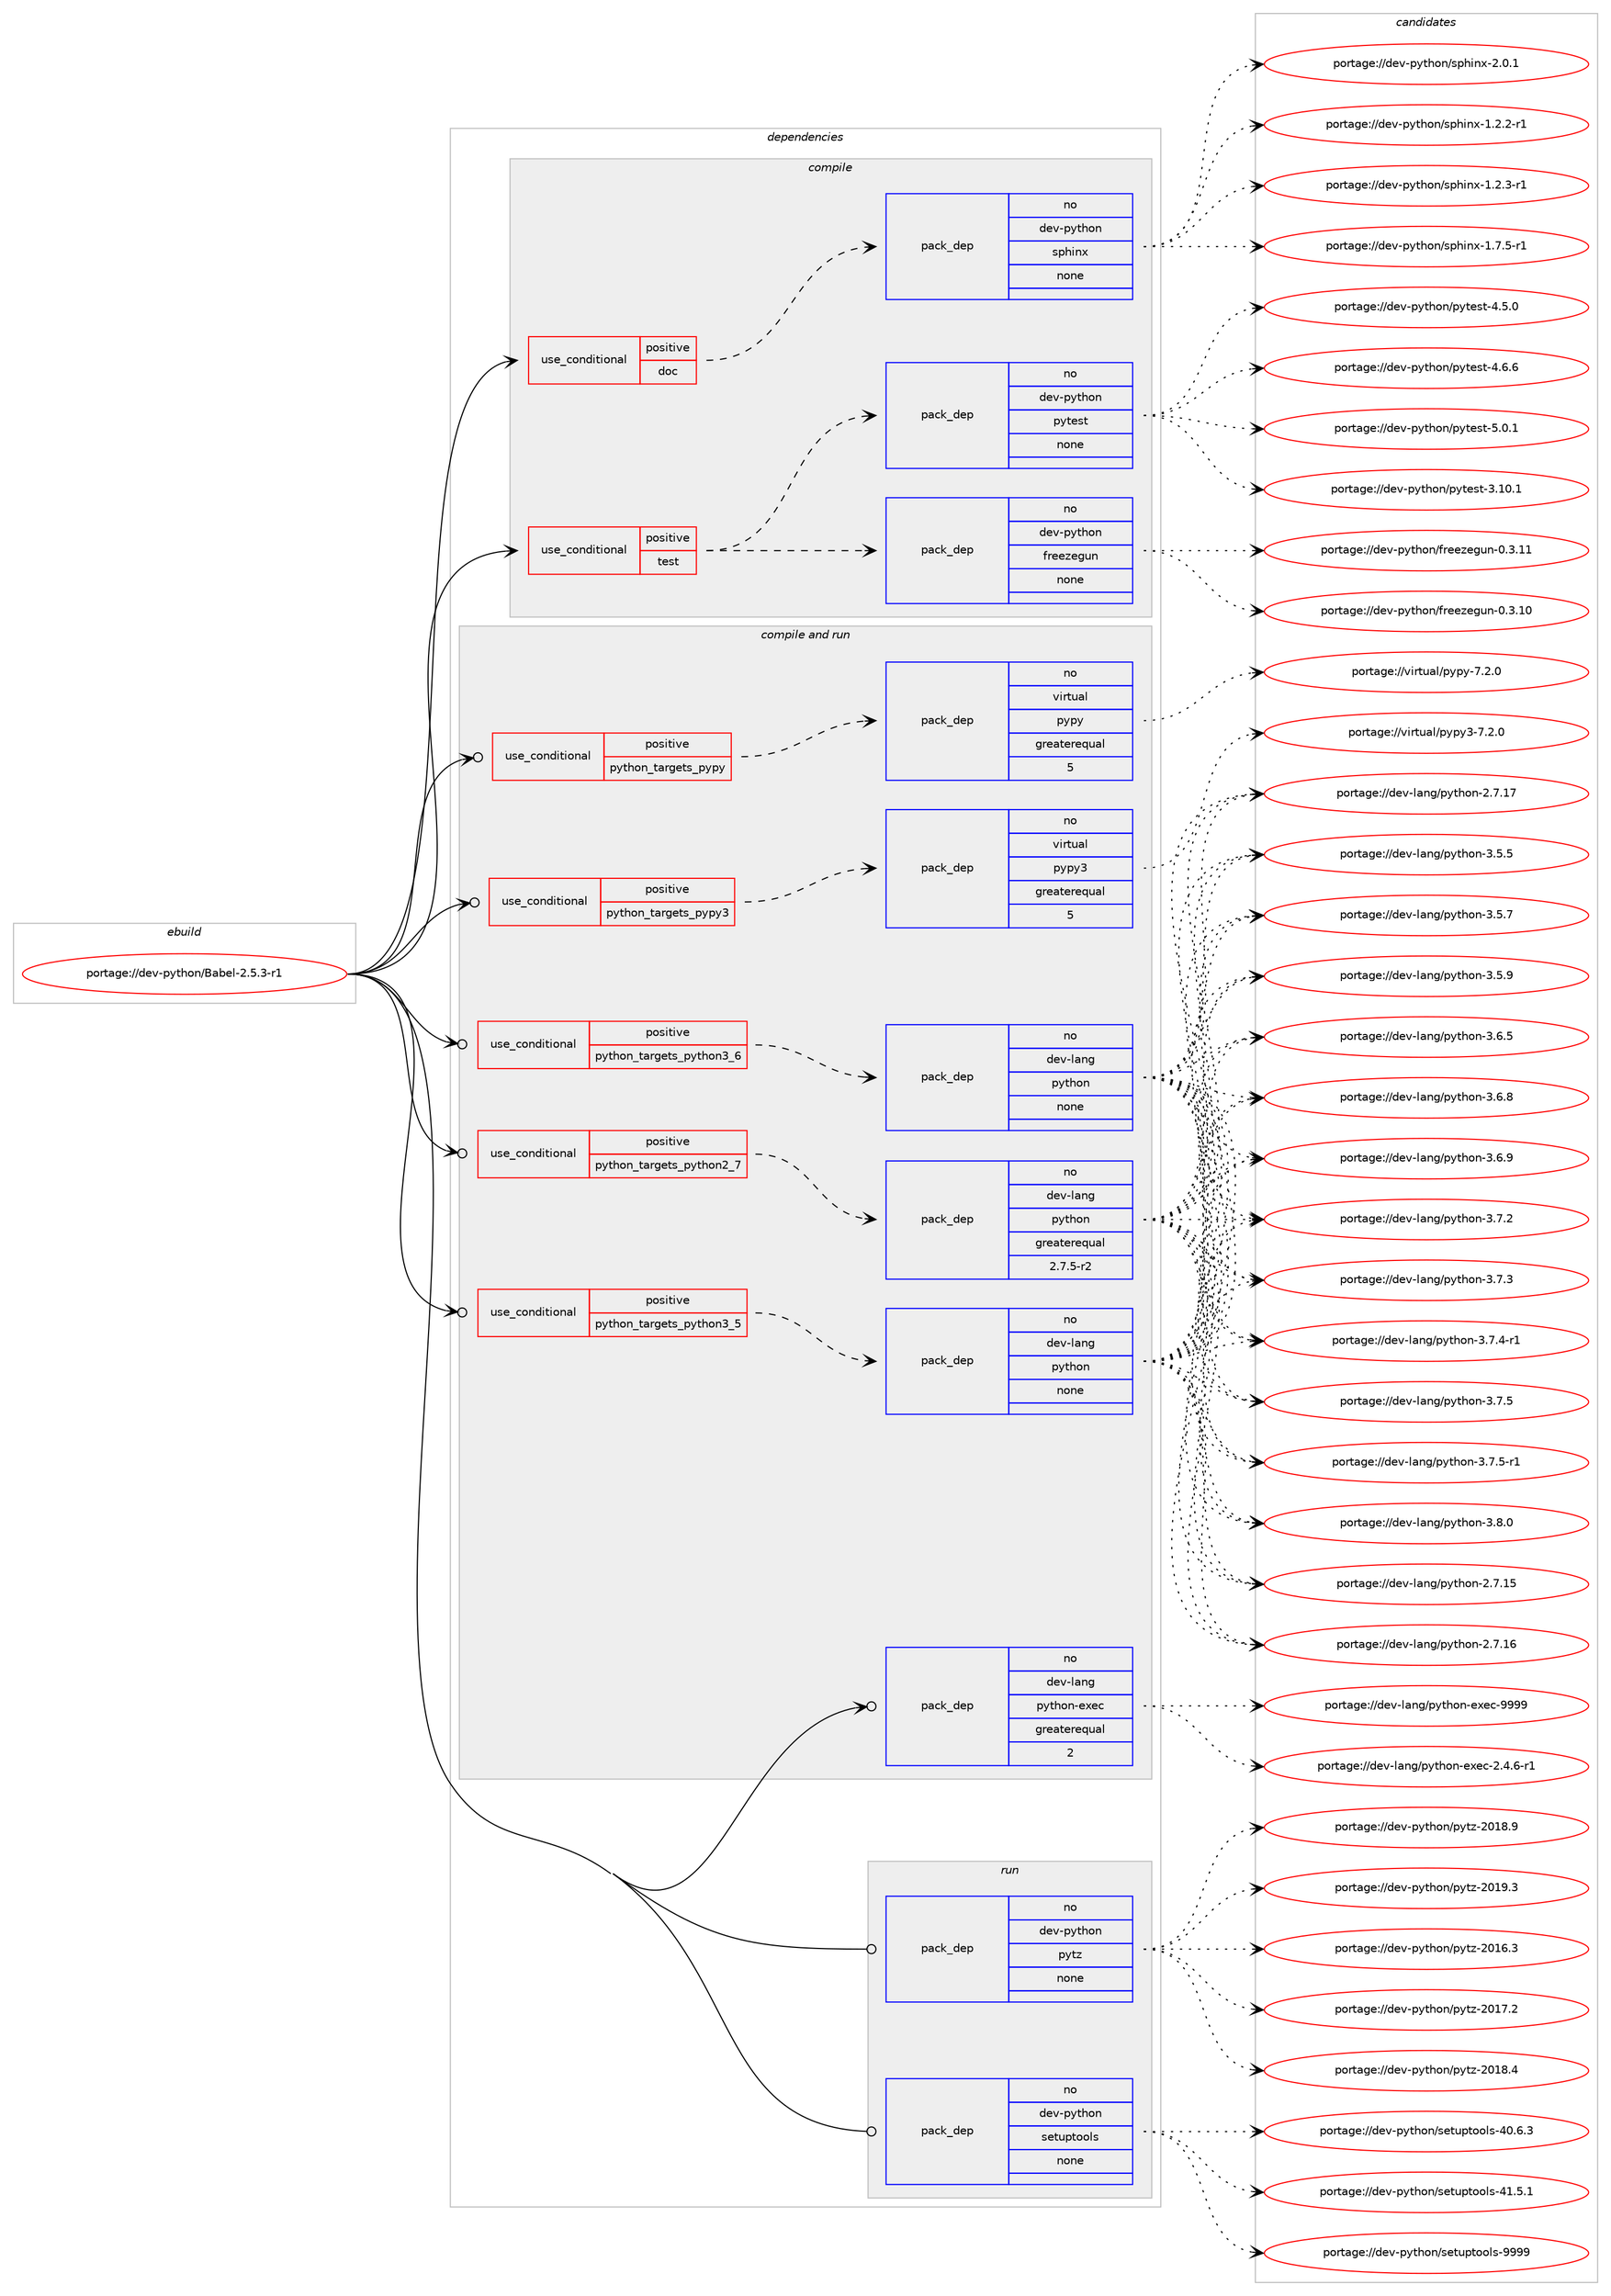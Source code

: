 digraph prolog {

# *************
# Graph options
# *************

newrank=true;
concentrate=true;
compound=true;
graph [rankdir=LR,fontname=Helvetica,fontsize=10,ranksep=1.5];#, ranksep=2.5, nodesep=0.2];
edge  [arrowhead=vee];
node  [fontname=Helvetica,fontsize=10];

# **********
# The ebuild
# **********

subgraph cluster_leftcol {
color=gray;
rank=same;
label=<<i>ebuild</i>>;
id [label="portage://dev-python/Babel-2.5.3-r1", color=red, width=4, href="../dev-python/Babel-2.5.3-r1.svg"];
}

# ****************
# The dependencies
# ****************

subgraph cluster_midcol {
color=gray;
label=<<i>dependencies</i>>;
subgraph cluster_compile {
fillcolor="#eeeeee";
style=filled;
label=<<i>compile</i>>;
subgraph cond24823 {
dependency127286 [label=<<TABLE BORDER="0" CELLBORDER="1" CELLSPACING="0" CELLPADDING="4"><TR><TD ROWSPAN="3" CELLPADDING="10">use_conditional</TD></TR><TR><TD>positive</TD></TR><TR><TD>doc</TD></TR></TABLE>>, shape=none, color=red];
subgraph pack99160 {
dependency127287 [label=<<TABLE BORDER="0" CELLBORDER="1" CELLSPACING="0" CELLPADDING="4" WIDTH="220"><TR><TD ROWSPAN="6" CELLPADDING="30">pack_dep</TD></TR><TR><TD WIDTH="110">no</TD></TR><TR><TD>dev-python</TD></TR><TR><TD>sphinx</TD></TR><TR><TD>none</TD></TR><TR><TD></TD></TR></TABLE>>, shape=none, color=blue];
}
dependency127286:e -> dependency127287:w [weight=20,style="dashed",arrowhead="vee"];
}
id:e -> dependency127286:w [weight=20,style="solid",arrowhead="vee"];
subgraph cond24824 {
dependency127288 [label=<<TABLE BORDER="0" CELLBORDER="1" CELLSPACING="0" CELLPADDING="4"><TR><TD ROWSPAN="3" CELLPADDING="10">use_conditional</TD></TR><TR><TD>positive</TD></TR><TR><TD>test</TD></TR></TABLE>>, shape=none, color=red];
subgraph pack99161 {
dependency127289 [label=<<TABLE BORDER="0" CELLBORDER="1" CELLSPACING="0" CELLPADDING="4" WIDTH="220"><TR><TD ROWSPAN="6" CELLPADDING="30">pack_dep</TD></TR><TR><TD WIDTH="110">no</TD></TR><TR><TD>dev-python</TD></TR><TR><TD>freezegun</TD></TR><TR><TD>none</TD></TR><TR><TD></TD></TR></TABLE>>, shape=none, color=blue];
}
dependency127288:e -> dependency127289:w [weight=20,style="dashed",arrowhead="vee"];
subgraph pack99162 {
dependency127290 [label=<<TABLE BORDER="0" CELLBORDER="1" CELLSPACING="0" CELLPADDING="4" WIDTH="220"><TR><TD ROWSPAN="6" CELLPADDING="30">pack_dep</TD></TR><TR><TD WIDTH="110">no</TD></TR><TR><TD>dev-python</TD></TR><TR><TD>pytest</TD></TR><TR><TD>none</TD></TR><TR><TD></TD></TR></TABLE>>, shape=none, color=blue];
}
dependency127288:e -> dependency127290:w [weight=20,style="dashed",arrowhead="vee"];
}
id:e -> dependency127288:w [weight=20,style="solid",arrowhead="vee"];
}
subgraph cluster_compileandrun {
fillcolor="#eeeeee";
style=filled;
label=<<i>compile and run</i>>;
subgraph cond24825 {
dependency127291 [label=<<TABLE BORDER="0" CELLBORDER="1" CELLSPACING="0" CELLPADDING="4"><TR><TD ROWSPAN="3" CELLPADDING="10">use_conditional</TD></TR><TR><TD>positive</TD></TR><TR><TD>python_targets_pypy</TD></TR></TABLE>>, shape=none, color=red];
subgraph pack99163 {
dependency127292 [label=<<TABLE BORDER="0" CELLBORDER="1" CELLSPACING="0" CELLPADDING="4" WIDTH="220"><TR><TD ROWSPAN="6" CELLPADDING="30">pack_dep</TD></TR><TR><TD WIDTH="110">no</TD></TR><TR><TD>virtual</TD></TR><TR><TD>pypy</TD></TR><TR><TD>greaterequal</TD></TR><TR><TD>5</TD></TR></TABLE>>, shape=none, color=blue];
}
dependency127291:e -> dependency127292:w [weight=20,style="dashed",arrowhead="vee"];
}
id:e -> dependency127291:w [weight=20,style="solid",arrowhead="odotvee"];
subgraph cond24826 {
dependency127293 [label=<<TABLE BORDER="0" CELLBORDER="1" CELLSPACING="0" CELLPADDING="4"><TR><TD ROWSPAN="3" CELLPADDING="10">use_conditional</TD></TR><TR><TD>positive</TD></TR><TR><TD>python_targets_pypy3</TD></TR></TABLE>>, shape=none, color=red];
subgraph pack99164 {
dependency127294 [label=<<TABLE BORDER="0" CELLBORDER="1" CELLSPACING="0" CELLPADDING="4" WIDTH="220"><TR><TD ROWSPAN="6" CELLPADDING="30">pack_dep</TD></TR><TR><TD WIDTH="110">no</TD></TR><TR><TD>virtual</TD></TR><TR><TD>pypy3</TD></TR><TR><TD>greaterequal</TD></TR><TR><TD>5</TD></TR></TABLE>>, shape=none, color=blue];
}
dependency127293:e -> dependency127294:w [weight=20,style="dashed",arrowhead="vee"];
}
id:e -> dependency127293:w [weight=20,style="solid",arrowhead="odotvee"];
subgraph cond24827 {
dependency127295 [label=<<TABLE BORDER="0" CELLBORDER="1" CELLSPACING="0" CELLPADDING="4"><TR><TD ROWSPAN="3" CELLPADDING="10">use_conditional</TD></TR><TR><TD>positive</TD></TR><TR><TD>python_targets_python2_7</TD></TR></TABLE>>, shape=none, color=red];
subgraph pack99165 {
dependency127296 [label=<<TABLE BORDER="0" CELLBORDER="1" CELLSPACING="0" CELLPADDING="4" WIDTH="220"><TR><TD ROWSPAN="6" CELLPADDING="30">pack_dep</TD></TR><TR><TD WIDTH="110">no</TD></TR><TR><TD>dev-lang</TD></TR><TR><TD>python</TD></TR><TR><TD>greaterequal</TD></TR><TR><TD>2.7.5-r2</TD></TR></TABLE>>, shape=none, color=blue];
}
dependency127295:e -> dependency127296:w [weight=20,style="dashed",arrowhead="vee"];
}
id:e -> dependency127295:w [weight=20,style="solid",arrowhead="odotvee"];
subgraph cond24828 {
dependency127297 [label=<<TABLE BORDER="0" CELLBORDER="1" CELLSPACING="0" CELLPADDING="4"><TR><TD ROWSPAN="3" CELLPADDING="10">use_conditional</TD></TR><TR><TD>positive</TD></TR><TR><TD>python_targets_python3_5</TD></TR></TABLE>>, shape=none, color=red];
subgraph pack99166 {
dependency127298 [label=<<TABLE BORDER="0" CELLBORDER="1" CELLSPACING="0" CELLPADDING="4" WIDTH="220"><TR><TD ROWSPAN="6" CELLPADDING="30">pack_dep</TD></TR><TR><TD WIDTH="110">no</TD></TR><TR><TD>dev-lang</TD></TR><TR><TD>python</TD></TR><TR><TD>none</TD></TR><TR><TD></TD></TR></TABLE>>, shape=none, color=blue];
}
dependency127297:e -> dependency127298:w [weight=20,style="dashed",arrowhead="vee"];
}
id:e -> dependency127297:w [weight=20,style="solid",arrowhead="odotvee"];
subgraph cond24829 {
dependency127299 [label=<<TABLE BORDER="0" CELLBORDER="1" CELLSPACING="0" CELLPADDING="4"><TR><TD ROWSPAN="3" CELLPADDING="10">use_conditional</TD></TR><TR><TD>positive</TD></TR><TR><TD>python_targets_python3_6</TD></TR></TABLE>>, shape=none, color=red];
subgraph pack99167 {
dependency127300 [label=<<TABLE BORDER="0" CELLBORDER="1" CELLSPACING="0" CELLPADDING="4" WIDTH="220"><TR><TD ROWSPAN="6" CELLPADDING="30">pack_dep</TD></TR><TR><TD WIDTH="110">no</TD></TR><TR><TD>dev-lang</TD></TR><TR><TD>python</TD></TR><TR><TD>none</TD></TR><TR><TD></TD></TR></TABLE>>, shape=none, color=blue];
}
dependency127299:e -> dependency127300:w [weight=20,style="dashed",arrowhead="vee"];
}
id:e -> dependency127299:w [weight=20,style="solid",arrowhead="odotvee"];
subgraph pack99168 {
dependency127301 [label=<<TABLE BORDER="0" CELLBORDER="1" CELLSPACING="0" CELLPADDING="4" WIDTH="220"><TR><TD ROWSPAN="6" CELLPADDING="30">pack_dep</TD></TR><TR><TD WIDTH="110">no</TD></TR><TR><TD>dev-lang</TD></TR><TR><TD>python-exec</TD></TR><TR><TD>greaterequal</TD></TR><TR><TD>2</TD></TR></TABLE>>, shape=none, color=blue];
}
id:e -> dependency127301:w [weight=20,style="solid",arrowhead="odotvee"];
}
subgraph cluster_run {
fillcolor="#eeeeee";
style=filled;
label=<<i>run</i>>;
subgraph pack99169 {
dependency127302 [label=<<TABLE BORDER="0" CELLBORDER="1" CELLSPACING="0" CELLPADDING="4" WIDTH="220"><TR><TD ROWSPAN="6" CELLPADDING="30">pack_dep</TD></TR><TR><TD WIDTH="110">no</TD></TR><TR><TD>dev-python</TD></TR><TR><TD>pytz</TD></TR><TR><TD>none</TD></TR><TR><TD></TD></TR></TABLE>>, shape=none, color=blue];
}
id:e -> dependency127302:w [weight=20,style="solid",arrowhead="odot"];
subgraph pack99170 {
dependency127303 [label=<<TABLE BORDER="0" CELLBORDER="1" CELLSPACING="0" CELLPADDING="4" WIDTH="220"><TR><TD ROWSPAN="6" CELLPADDING="30">pack_dep</TD></TR><TR><TD WIDTH="110">no</TD></TR><TR><TD>dev-python</TD></TR><TR><TD>setuptools</TD></TR><TR><TD>none</TD></TR><TR><TD></TD></TR></TABLE>>, shape=none, color=blue];
}
id:e -> dependency127303:w [weight=20,style="solid",arrowhead="odot"];
}
}

# **************
# The candidates
# **************

subgraph cluster_choices {
rank=same;
color=gray;
label=<<i>candidates</i>>;

subgraph choice99160 {
color=black;
nodesep=1;
choiceportage10010111845112121116104111110471151121041051101204549465046504511449 [label="portage://dev-python/sphinx-1.2.2-r1", color=red, width=4,href="../dev-python/sphinx-1.2.2-r1.svg"];
choiceportage10010111845112121116104111110471151121041051101204549465046514511449 [label="portage://dev-python/sphinx-1.2.3-r1", color=red, width=4,href="../dev-python/sphinx-1.2.3-r1.svg"];
choiceportage10010111845112121116104111110471151121041051101204549465546534511449 [label="portage://dev-python/sphinx-1.7.5-r1", color=red, width=4,href="../dev-python/sphinx-1.7.5-r1.svg"];
choiceportage1001011184511212111610411111047115112104105110120455046484649 [label="portage://dev-python/sphinx-2.0.1", color=red, width=4,href="../dev-python/sphinx-2.0.1.svg"];
dependency127287:e -> choiceportage10010111845112121116104111110471151121041051101204549465046504511449:w [style=dotted,weight="100"];
dependency127287:e -> choiceportage10010111845112121116104111110471151121041051101204549465046514511449:w [style=dotted,weight="100"];
dependency127287:e -> choiceportage10010111845112121116104111110471151121041051101204549465546534511449:w [style=dotted,weight="100"];
dependency127287:e -> choiceportage1001011184511212111610411111047115112104105110120455046484649:w [style=dotted,weight="100"];
}
subgraph choice99161 {
color=black;
nodesep=1;
choiceportage100101118451121211161041111104710211410110112210110311711045484651464948 [label="portage://dev-python/freezegun-0.3.10", color=red, width=4,href="../dev-python/freezegun-0.3.10.svg"];
choiceportage100101118451121211161041111104710211410110112210110311711045484651464949 [label="portage://dev-python/freezegun-0.3.11", color=red, width=4,href="../dev-python/freezegun-0.3.11.svg"];
dependency127289:e -> choiceportage100101118451121211161041111104710211410110112210110311711045484651464948:w [style=dotted,weight="100"];
dependency127289:e -> choiceportage100101118451121211161041111104710211410110112210110311711045484651464949:w [style=dotted,weight="100"];
}
subgraph choice99162 {
color=black;
nodesep=1;
choiceportage100101118451121211161041111104711212111610111511645514649484649 [label="portage://dev-python/pytest-3.10.1", color=red, width=4,href="../dev-python/pytest-3.10.1.svg"];
choiceportage1001011184511212111610411111047112121116101115116455246534648 [label="portage://dev-python/pytest-4.5.0", color=red, width=4,href="../dev-python/pytest-4.5.0.svg"];
choiceportage1001011184511212111610411111047112121116101115116455246544654 [label="portage://dev-python/pytest-4.6.6", color=red, width=4,href="../dev-python/pytest-4.6.6.svg"];
choiceportage1001011184511212111610411111047112121116101115116455346484649 [label="portage://dev-python/pytest-5.0.1", color=red, width=4,href="../dev-python/pytest-5.0.1.svg"];
dependency127290:e -> choiceportage100101118451121211161041111104711212111610111511645514649484649:w [style=dotted,weight="100"];
dependency127290:e -> choiceportage1001011184511212111610411111047112121116101115116455246534648:w [style=dotted,weight="100"];
dependency127290:e -> choiceportage1001011184511212111610411111047112121116101115116455246544654:w [style=dotted,weight="100"];
dependency127290:e -> choiceportage1001011184511212111610411111047112121116101115116455346484649:w [style=dotted,weight="100"];
}
subgraph choice99163 {
color=black;
nodesep=1;
choiceportage1181051141161179710847112121112121455546504648 [label="portage://virtual/pypy-7.2.0", color=red, width=4,href="../virtual/pypy-7.2.0.svg"];
dependency127292:e -> choiceportage1181051141161179710847112121112121455546504648:w [style=dotted,weight="100"];
}
subgraph choice99164 {
color=black;
nodesep=1;
choiceportage118105114116117971084711212111212151455546504648 [label="portage://virtual/pypy3-7.2.0", color=red, width=4,href="../virtual/pypy3-7.2.0.svg"];
dependency127294:e -> choiceportage118105114116117971084711212111212151455546504648:w [style=dotted,weight="100"];
}
subgraph choice99165 {
color=black;
nodesep=1;
choiceportage10010111845108971101034711212111610411111045504655464953 [label="portage://dev-lang/python-2.7.15", color=red, width=4,href="../dev-lang/python-2.7.15.svg"];
choiceportage10010111845108971101034711212111610411111045504655464954 [label="portage://dev-lang/python-2.7.16", color=red, width=4,href="../dev-lang/python-2.7.16.svg"];
choiceportage10010111845108971101034711212111610411111045504655464955 [label="portage://dev-lang/python-2.7.17", color=red, width=4,href="../dev-lang/python-2.7.17.svg"];
choiceportage100101118451089711010347112121116104111110455146534653 [label="portage://dev-lang/python-3.5.5", color=red, width=4,href="../dev-lang/python-3.5.5.svg"];
choiceportage100101118451089711010347112121116104111110455146534655 [label="portage://dev-lang/python-3.5.7", color=red, width=4,href="../dev-lang/python-3.5.7.svg"];
choiceportage100101118451089711010347112121116104111110455146534657 [label="portage://dev-lang/python-3.5.9", color=red, width=4,href="../dev-lang/python-3.5.9.svg"];
choiceportage100101118451089711010347112121116104111110455146544653 [label="portage://dev-lang/python-3.6.5", color=red, width=4,href="../dev-lang/python-3.6.5.svg"];
choiceportage100101118451089711010347112121116104111110455146544656 [label="portage://dev-lang/python-3.6.8", color=red, width=4,href="../dev-lang/python-3.6.8.svg"];
choiceportage100101118451089711010347112121116104111110455146544657 [label="portage://dev-lang/python-3.6.9", color=red, width=4,href="../dev-lang/python-3.6.9.svg"];
choiceportage100101118451089711010347112121116104111110455146554650 [label="portage://dev-lang/python-3.7.2", color=red, width=4,href="../dev-lang/python-3.7.2.svg"];
choiceportage100101118451089711010347112121116104111110455146554651 [label="portage://dev-lang/python-3.7.3", color=red, width=4,href="../dev-lang/python-3.7.3.svg"];
choiceportage1001011184510897110103471121211161041111104551465546524511449 [label="portage://dev-lang/python-3.7.4-r1", color=red, width=4,href="../dev-lang/python-3.7.4-r1.svg"];
choiceportage100101118451089711010347112121116104111110455146554653 [label="portage://dev-lang/python-3.7.5", color=red, width=4,href="../dev-lang/python-3.7.5.svg"];
choiceportage1001011184510897110103471121211161041111104551465546534511449 [label="portage://dev-lang/python-3.7.5-r1", color=red, width=4,href="../dev-lang/python-3.7.5-r1.svg"];
choiceportage100101118451089711010347112121116104111110455146564648 [label="portage://dev-lang/python-3.8.0", color=red, width=4,href="../dev-lang/python-3.8.0.svg"];
dependency127296:e -> choiceportage10010111845108971101034711212111610411111045504655464953:w [style=dotted,weight="100"];
dependency127296:e -> choiceportage10010111845108971101034711212111610411111045504655464954:w [style=dotted,weight="100"];
dependency127296:e -> choiceportage10010111845108971101034711212111610411111045504655464955:w [style=dotted,weight="100"];
dependency127296:e -> choiceportage100101118451089711010347112121116104111110455146534653:w [style=dotted,weight="100"];
dependency127296:e -> choiceportage100101118451089711010347112121116104111110455146534655:w [style=dotted,weight="100"];
dependency127296:e -> choiceportage100101118451089711010347112121116104111110455146534657:w [style=dotted,weight="100"];
dependency127296:e -> choiceportage100101118451089711010347112121116104111110455146544653:w [style=dotted,weight="100"];
dependency127296:e -> choiceportage100101118451089711010347112121116104111110455146544656:w [style=dotted,weight="100"];
dependency127296:e -> choiceportage100101118451089711010347112121116104111110455146544657:w [style=dotted,weight="100"];
dependency127296:e -> choiceportage100101118451089711010347112121116104111110455146554650:w [style=dotted,weight="100"];
dependency127296:e -> choiceportage100101118451089711010347112121116104111110455146554651:w [style=dotted,weight="100"];
dependency127296:e -> choiceportage1001011184510897110103471121211161041111104551465546524511449:w [style=dotted,weight="100"];
dependency127296:e -> choiceportage100101118451089711010347112121116104111110455146554653:w [style=dotted,weight="100"];
dependency127296:e -> choiceportage1001011184510897110103471121211161041111104551465546534511449:w [style=dotted,weight="100"];
dependency127296:e -> choiceportage100101118451089711010347112121116104111110455146564648:w [style=dotted,weight="100"];
}
subgraph choice99166 {
color=black;
nodesep=1;
choiceportage10010111845108971101034711212111610411111045504655464953 [label="portage://dev-lang/python-2.7.15", color=red, width=4,href="../dev-lang/python-2.7.15.svg"];
choiceportage10010111845108971101034711212111610411111045504655464954 [label="portage://dev-lang/python-2.7.16", color=red, width=4,href="../dev-lang/python-2.7.16.svg"];
choiceportage10010111845108971101034711212111610411111045504655464955 [label="portage://dev-lang/python-2.7.17", color=red, width=4,href="../dev-lang/python-2.7.17.svg"];
choiceportage100101118451089711010347112121116104111110455146534653 [label="portage://dev-lang/python-3.5.5", color=red, width=4,href="../dev-lang/python-3.5.5.svg"];
choiceportage100101118451089711010347112121116104111110455146534655 [label="portage://dev-lang/python-3.5.7", color=red, width=4,href="../dev-lang/python-3.5.7.svg"];
choiceportage100101118451089711010347112121116104111110455146534657 [label="portage://dev-lang/python-3.5.9", color=red, width=4,href="../dev-lang/python-3.5.9.svg"];
choiceportage100101118451089711010347112121116104111110455146544653 [label="portage://dev-lang/python-3.6.5", color=red, width=4,href="../dev-lang/python-3.6.5.svg"];
choiceportage100101118451089711010347112121116104111110455146544656 [label="portage://dev-lang/python-3.6.8", color=red, width=4,href="../dev-lang/python-3.6.8.svg"];
choiceportage100101118451089711010347112121116104111110455146544657 [label="portage://dev-lang/python-3.6.9", color=red, width=4,href="../dev-lang/python-3.6.9.svg"];
choiceportage100101118451089711010347112121116104111110455146554650 [label="portage://dev-lang/python-3.7.2", color=red, width=4,href="../dev-lang/python-3.7.2.svg"];
choiceportage100101118451089711010347112121116104111110455146554651 [label="portage://dev-lang/python-3.7.3", color=red, width=4,href="../dev-lang/python-3.7.3.svg"];
choiceportage1001011184510897110103471121211161041111104551465546524511449 [label="portage://dev-lang/python-3.7.4-r1", color=red, width=4,href="../dev-lang/python-3.7.4-r1.svg"];
choiceportage100101118451089711010347112121116104111110455146554653 [label="portage://dev-lang/python-3.7.5", color=red, width=4,href="../dev-lang/python-3.7.5.svg"];
choiceportage1001011184510897110103471121211161041111104551465546534511449 [label="portage://dev-lang/python-3.7.5-r1", color=red, width=4,href="../dev-lang/python-3.7.5-r1.svg"];
choiceportage100101118451089711010347112121116104111110455146564648 [label="portage://dev-lang/python-3.8.0", color=red, width=4,href="../dev-lang/python-3.8.0.svg"];
dependency127298:e -> choiceportage10010111845108971101034711212111610411111045504655464953:w [style=dotted,weight="100"];
dependency127298:e -> choiceportage10010111845108971101034711212111610411111045504655464954:w [style=dotted,weight="100"];
dependency127298:e -> choiceportage10010111845108971101034711212111610411111045504655464955:w [style=dotted,weight="100"];
dependency127298:e -> choiceportage100101118451089711010347112121116104111110455146534653:w [style=dotted,weight="100"];
dependency127298:e -> choiceportage100101118451089711010347112121116104111110455146534655:w [style=dotted,weight="100"];
dependency127298:e -> choiceportage100101118451089711010347112121116104111110455146534657:w [style=dotted,weight="100"];
dependency127298:e -> choiceportage100101118451089711010347112121116104111110455146544653:w [style=dotted,weight="100"];
dependency127298:e -> choiceportage100101118451089711010347112121116104111110455146544656:w [style=dotted,weight="100"];
dependency127298:e -> choiceportage100101118451089711010347112121116104111110455146544657:w [style=dotted,weight="100"];
dependency127298:e -> choiceportage100101118451089711010347112121116104111110455146554650:w [style=dotted,weight="100"];
dependency127298:e -> choiceportage100101118451089711010347112121116104111110455146554651:w [style=dotted,weight="100"];
dependency127298:e -> choiceportage1001011184510897110103471121211161041111104551465546524511449:w [style=dotted,weight="100"];
dependency127298:e -> choiceportage100101118451089711010347112121116104111110455146554653:w [style=dotted,weight="100"];
dependency127298:e -> choiceportage1001011184510897110103471121211161041111104551465546534511449:w [style=dotted,weight="100"];
dependency127298:e -> choiceportage100101118451089711010347112121116104111110455146564648:w [style=dotted,weight="100"];
}
subgraph choice99167 {
color=black;
nodesep=1;
choiceportage10010111845108971101034711212111610411111045504655464953 [label="portage://dev-lang/python-2.7.15", color=red, width=4,href="../dev-lang/python-2.7.15.svg"];
choiceportage10010111845108971101034711212111610411111045504655464954 [label="portage://dev-lang/python-2.7.16", color=red, width=4,href="../dev-lang/python-2.7.16.svg"];
choiceportage10010111845108971101034711212111610411111045504655464955 [label="portage://dev-lang/python-2.7.17", color=red, width=4,href="../dev-lang/python-2.7.17.svg"];
choiceportage100101118451089711010347112121116104111110455146534653 [label="portage://dev-lang/python-3.5.5", color=red, width=4,href="../dev-lang/python-3.5.5.svg"];
choiceportage100101118451089711010347112121116104111110455146534655 [label="portage://dev-lang/python-3.5.7", color=red, width=4,href="../dev-lang/python-3.5.7.svg"];
choiceportage100101118451089711010347112121116104111110455146534657 [label="portage://dev-lang/python-3.5.9", color=red, width=4,href="../dev-lang/python-3.5.9.svg"];
choiceportage100101118451089711010347112121116104111110455146544653 [label="portage://dev-lang/python-3.6.5", color=red, width=4,href="../dev-lang/python-3.6.5.svg"];
choiceportage100101118451089711010347112121116104111110455146544656 [label="portage://dev-lang/python-3.6.8", color=red, width=4,href="../dev-lang/python-3.6.8.svg"];
choiceportage100101118451089711010347112121116104111110455146544657 [label="portage://dev-lang/python-3.6.9", color=red, width=4,href="../dev-lang/python-3.6.9.svg"];
choiceportage100101118451089711010347112121116104111110455146554650 [label="portage://dev-lang/python-3.7.2", color=red, width=4,href="../dev-lang/python-3.7.2.svg"];
choiceportage100101118451089711010347112121116104111110455146554651 [label="portage://dev-lang/python-3.7.3", color=red, width=4,href="../dev-lang/python-3.7.3.svg"];
choiceportage1001011184510897110103471121211161041111104551465546524511449 [label="portage://dev-lang/python-3.7.4-r1", color=red, width=4,href="../dev-lang/python-3.7.4-r1.svg"];
choiceportage100101118451089711010347112121116104111110455146554653 [label="portage://dev-lang/python-3.7.5", color=red, width=4,href="../dev-lang/python-3.7.5.svg"];
choiceportage1001011184510897110103471121211161041111104551465546534511449 [label="portage://dev-lang/python-3.7.5-r1", color=red, width=4,href="../dev-lang/python-3.7.5-r1.svg"];
choiceportage100101118451089711010347112121116104111110455146564648 [label="portage://dev-lang/python-3.8.0", color=red, width=4,href="../dev-lang/python-3.8.0.svg"];
dependency127300:e -> choiceportage10010111845108971101034711212111610411111045504655464953:w [style=dotted,weight="100"];
dependency127300:e -> choiceportage10010111845108971101034711212111610411111045504655464954:w [style=dotted,weight="100"];
dependency127300:e -> choiceportage10010111845108971101034711212111610411111045504655464955:w [style=dotted,weight="100"];
dependency127300:e -> choiceportage100101118451089711010347112121116104111110455146534653:w [style=dotted,weight="100"];
dependency127300:e -> choiceportage100101118451089711010347112121116104111110455146534655:w [style=dotted,weight="100"];
dependency127300:e -> choiceportage100101118451089711010347112121116104111110455146534657:w [style=dotted,weight="100"];
dependency127300:e -> choiceportage100101118451089711010347112121116104111110455146544653:w [style=dotted,weight="100"];
dependency127300:e -> choiceportage100101118451089711010347112121116104111110455146544656:w [style=dotted,weight="100"];
dependency127300:e -> choiceportage100101118451089711010347112121116104111110455146544657:w [style=dotted,weight="100"];
dependency127300:e -> choiceportage100101118451089711010347112121116104111110455146554650:w [style=dotted,weight="100"];
dependency127300:e -> choiceportage100101118451089711010347112121116104111110455146554651:w [style=dotted,weight="100"];
dependency127300:e -> choiceportage1001011184510897110103471121211161041111104551465546524511449:w [style=dotted,weight="100"];
dependency127300:e -> choiceportage100101118451089711010347112121116104111110455146554653:w [style=dotted,weight="100"];
dependency127300:e -> choiceportage1001011184510897110103471121211161041111104551465546534511449:w [style=dotted,weight="100"];
dependency127300:e -> choiceportage100101118451089711010347112121116104111110455146564648:w [style=dotted,weight="100"];
}
subgraph choice99168 {
color=black;
nodesep=1;
choiceportage10010111845108971101034711212111610411111045101120101994550465246544511449 [label="portage://dev-lang/python-exec-2.4.6-r1", color=red, width=4,href="../dev-lang/python-exec-2.4.6-r1.svg"];
choiceportage10010111845108971101034711212111610411111045101120101994557575757 [label="portage://dev-lang/python-exec-9999", color=red, width=4,href="../dev-lang/python-exec-9999.svg"];
dependency127301:e -> choiceportage10010111845108971101034711212111610411111045101120101994550465246544511449:w [style=dotted,weight="100"];
dependency127301:e -> choiceportage10010111845108971101034711212111610411111045101120101994557575757:w [style=dotted,weight="100"];
}
subgraph choice99169 {
color=black;
nodesep=1;
choiceportage100101118451121211161041111104711212111612245504849544651 [label="portage://dev-python/pytz-2016.3", color=red, width=4,href="../dev-python/pytz-2016.3.svg"];
choiceportage100101118451121211161041111104711212111612245504849554650 [label="portage://dev-python/pytz-2017.2", color=red, width=4,href="../dev-python/pytz-2017.2.svg"];
choiceportage100101118451121211161041111104711212111612245504849564652 [label="portage://dev-python/pytz-2018.4", color=red, width=4,href="../dev-python/pytz-2018.4.svg"];
choiceportage100101118451121211161041111104711212111612245504849564657 [label="portage://dev-python/pytz-2018.9", color=red, width=4,href="../dev-python/pytz-2018.9.svg"];
choiceportage100101118451121211161041111104711212111612245504849574651 [label="portage://dev-python/pytz-2019.3", color=red, width=4,href="../dev-python/pytz-2019.3.svg"];
dependency127302:e -> choiceportage100101118451121211161041111104711212111612245504849544651:w [style=dotted,weight="100"];
dependency127302:e -> choiceportage100101118451121211161041111104711212111612245504849554650:w [style=dotted,weight="100"];
dependency127302:e -> choiceportage100101118451121211161041111104711212111612245504849564652:w [style=dotted,weight="100"];
dependency127302:e -> choiceportage100101118451121211161041111104711212111612245504849564657:w [style=dotted,weight="100"];
dependency127302:e -> choiceportage100101118451121211161041111104711212111612245504849574651:w [style=dotted,weight="100"];
}
subgraph choice99170 {
color=black;
nodesep=1;
choiceportage100101118451121211161041111104711510111611711211611111110811545524846544651 [label="portage://dev-python/setuptools-40.6.3", color=red, width=4,href="../dev-python/setuptools-40.6.3.svg"];
choiceportage100101118451121211161041111104711510111611711211611111110811545524946534649 [label="portage://dev-python/setuptools-41.5.1", color=red, width=4,href="../dev-python/setuptools-41.5.1.svg"];
choiceportage10010111845112121116104111110471151011161171121161111111081154557575757 [label="portage://dev-python/setuptools-9999", color=red, width=4,href="../dev-python/setuptools-9999.svg"];
dependency127303:e -> choiceportage100101118451121211161041111104711510111611711211611111110811545524846544651:w [style=dotted,weight="100"];
dependency127303:e -> choiceportage100101118451121211161041111104711510111611711211611111110811545524946534649:w [style=dotted,weight="100"];
dependency127303:e -> choiceportage10010111845112121116104111110471151011161171121161111111081154557575757:w [style=dotted,weight="100"];
}
}

}

